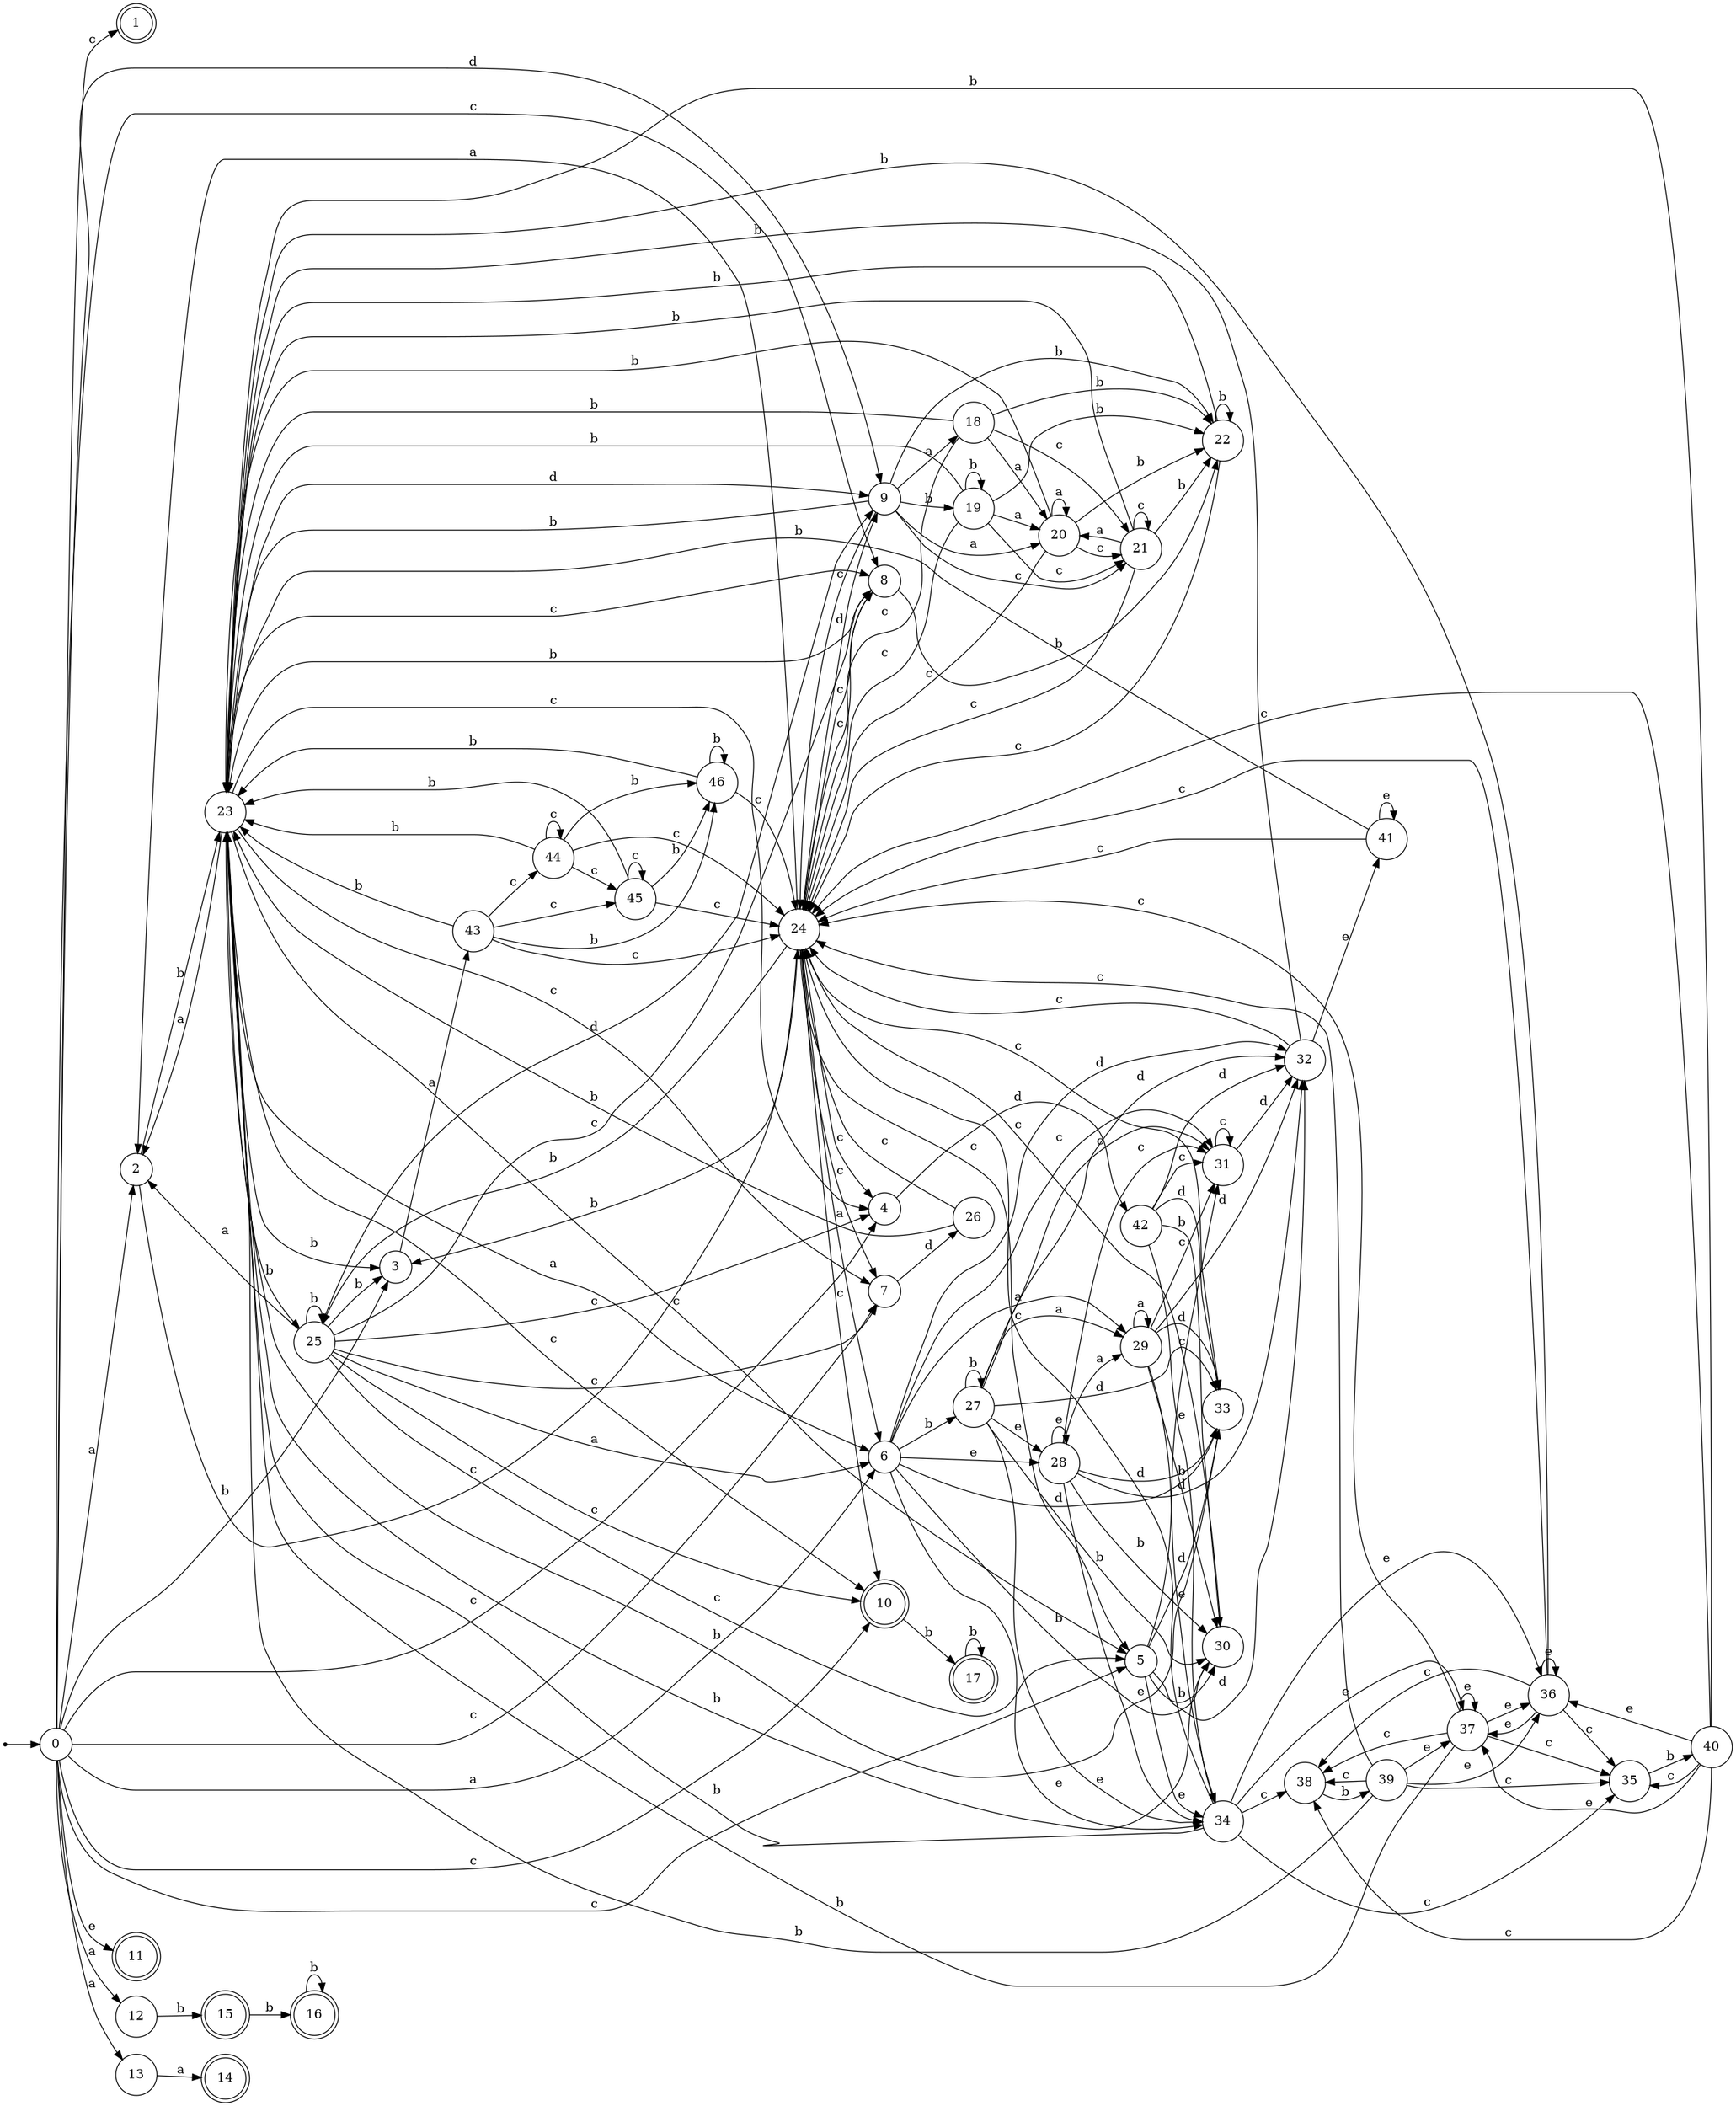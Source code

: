 digraph finite_state_machine {
rankdir=LR;
size="20,20";
node [shape = point]; "dummy0"
node [shape = circle]; "0";
"dummy0" -> "0";
node [shape = doublecircle]; "1";node [shape = circle]; "2";
node [shape = circle]; "3";
node [shape = circle]; "4";
node [shape = circle]; "5";
node [shape = circle]; "6";
node [shape = circle]; "7";
node [shape = circle]; "8";
node [shape = circle]; "9";
node [shape = doublecircle]; "10";node [shape = doublecircle]; "11";node [shape = circle]; "12";
node [shape = circle]; "13";
node [shape = doublecircle]; "14";node [shape = doublecircle]; "15";node [shape = doublecircle]; "16";node [shape = doublecircle]; "17";node [shape = circle]; "18";
node [shape = circle]; "19";
node [shape = circle]; "20";
node [shape = circle]; "21";
node [shape = circle]; "22";
node [shape = circle]; "23";
node [shape = circle]; "24";
node [shape = circle]; "25";
node [shape = circle]; "26";
node [shape = circle]; "27";
node [shape = circle]; "28";
node [shape = circle]; "29";
node [shape = circle]; "30";
node [shape = circle]; "31";
node [shape = circle]; "32";
node [shape = circle]; "33";
node [shape = circle]; "34";
node [shape = circle]; "35";
node [shape = circle]; "36";
node [shape = circle]; "37";
node [shape = circle]; "38";
node [shape = circle]; "39";
node [shape = circle]; "40";
node [shape = circle]; "41";
node [shape = circle]; "42";
node [shape = circle]; "43";
node [shape = circle]; "44";
node [shape = circle]; "45";
node [shape = circle]; "46";
"0" -> "1" [label = "c"];
 "0" -> "4" [label = "c"];
 "0" -> "5" [label = "c"];
 "0" -> "7" [label = "c"];
 "0" -> "8" [label = "c"];
 "0" -> "10" [label = "c"];
 "0" -> "2" [label = "a"];
 "0" -> "12" [label = "a"];
 "0" -> "13" [label = "a"];
 "0" -> "6" [label = "a"];
 "0" -> "3" [label = "b"];
 "0" -> "9" [label = "d"];
 "0" -> "11" [label = "e"];
 "13" -> "14" [label = "a"];
 "12" -> "15" [label = "b"];
 "15" -> "16" [label = "b"];
 "16" -> "16" [label = "b"];
 "10" -> "17" [label = "b"];
 "17" -> "17" [label = "b"];
 "9" -> "18" [label = "a"];
 "9" -> "20" [label = "a"];
 "9" -> "19" [label = "b"];
 "9" -> "22" [label = "b"];
 "9" -> "23" [label = "b"];
 "9" -> "24" [label = "c"];
 "9" -> "21" [label = "c"];
 "24" -> "2" [label = "a"];
 "24" -> "6" [label = "a"];
 "24" -> "25" [label = "b"];
 "24" -> "3" [label = "b"];
 "24" -> "4" [label = "c"];
 "24" -> "5" [label = "c"];
 "24" -> "7" [label = "c"];
 "24" -> "8" [label = "c"];
 "24" -> "10" [label = "c"];
 "24" -> "9" [label = "d"];
 "25" -> "25" [label = "b"];
 "25" -> "3" [label = "b"];
 "25" -> "2" [label = "a"];
 "25" -> "6" [label = "a"];
 "25" -> "4" [label = "c"];
 "25" -> "5" [label = "c"];
 "25" -> "7" [label = "c"];
 "25" -> "8" [label = "c"];
 "25" -> "10" [label = "c"];
 "25" -> "9" [label = "d"];
 "23" -> "2" [label = "a"];
 "23" -> "6" [label = "a"];
 "23" -> "25" [label = "b"];
 "23" -> "3" [label = "b"];
 "23" -> "4" [label = "c"];
 "23" -> "5" [label = "c"];
 "23" -> "7" [label = "c"];
 "23" -> "8" [label = "c"];
 "23" -> "10" [label = "c"];
 "23" -> "9" [label = "d"];
 "22" -> "22" [label = "b"];
 "22" -> "23" [label = "b"];
 "22" -> "24" [label = "c"];
 "21" -> "24" [label = "c"];
 "21" -> "21" [label = "c"];
 "21" -> "20" [label = "a"];
 "21" -> "22" [label = "b"];
 "21" -> "23" [label = "b"];
 "20" -> "20" [label = "a"];
 "20" -> "24" [label = "c"];
 "20" -> "21" [label = "c"];
 "20" -> "22" [label = "b"];
 "20" -> "23" [label = "b"];
 "19" -> "19" [label = "b"];
 "19" -> "22" [label = "b"];
 "19" -> "23" [label = "b"];
 "19" -> "20" [label = "a"];
 "19" -> "24" [label = "c"];
 "19" -> "21" [label = "c"];
 "18" -> "20" [label = "a"];
 "18" -> "24" [label = "c"];
 "18" -> "21" [label = "c"];
 "18" -> "22" [label = "b"];
 "18" -> "23" [label = "b"];
 "8" -> "22" [label = "b"];
 "8" -> "23" [label = "b"];
 "8" -> "24" [label = "c"];
 "7" -> "26" [label = "d"];
 "26" -> "23" [label = "b"];
 "26" -> "24" [label = "c"];
 "6" -> "27" [label = "b"];
 "6" -> "30" [label = "b"];
 "6" -> "34" [label = "e"];
 "6" -> "28" [label = "e"];
 "6" -> "29" [label = "a"];
 "6" -> "31" [label = "c"];
 "6" -> "32" [label = "d"];
 "6" -> "33" [label = "d"];
 "34" -> "24" [label = "c"];
 "34" -> "35" [label = "c"];
 "34" -> "38" [label = "c"];
 "34" -> "36" [label = "e"];
 "34" -> "37" [label = "e"];
 "34" -> "23" [label = "b"];
 "38" -> "39" [label = "b"];
 "39" -> "24" [label = "c"];
 "39" -> "35" [label = "c"];
 "39" -> "38" [label = "c"];
 "39" -> "36" [label = "e"];
 "39" -> "37" [label = "e"];
 "39" -> "23" [label = "b"];
 "37" -> "36" [label = "e"];
 "37" -> "37" [label = "e"];
 "37" -> "24" [label = "c"];
 "37" -> "35" [label = "c"];
 "37" -> "38" [label = "c"];
 "37" -> "23" [label = "b"];
 "36" -> "36" [label = "e"];
 "36" -> "37" [label = "e"];
 "36" -> "24" [label = "c"];
 "36" -> "35" [label = "c"];
 "36" -> "38" [label = "c"];
 "36" -> "23" [label = "b"];
 "35" -> "40" [label = "b"];
 "40" -> "24" [label = "c"];
 "40" -> "35" [label = "c"];
 "40" -> "38" [label = "c"];
 "40" -> "36" [label = "e"];
 "40" -> "37" [label = "e"];
 "40" -> "23" [label = "b"];
 "33" -> "23" [label = "b"];
 "33" -> "24" [label = "c"];
 "32" -> "41" [label = "e"];
 "32" -> "23" [label = "b"];
 "32" -> "24" [label = "c"];
 "41" -> "41" [label = "e"];
 "41" -> "23" [label = "b"];
 "41" -> "24" [label = "c"];
 "31" -> "31" [label = "c"];
 "31" -> "32" [label = "d"];
 "30" -> "23" [label = "b"];
 "30" -> "24" [label = "c"];
 "29" -> "29" [label = "a"];
 "29" -> "30" [label = "b"];
 "29" -> "31" [label = "c"];
 "29" -> "32" [label = "d"];
 "29" -> "33" [label = "d"];
 "29" -> "34" [label = "e"];
 "28" -> "34" [label = "e"];
 "28" -> "28" [label = "e"];
 "28" -> "29" [label = "a"];
 "28" -> "30" [label = "b"];
 "28" -> "31" [label = "c"];
 "28" -> "32" [label = "d"];
 "28" -> "33" [label = "d"];
 "27" -> "27" [label = "b"];
 "27" -> "30" [label = "b"];
 "27" -> "34" [label = "e"];
 "27" -> "28" [label = "e"];
 "27" -> "29" [label = "a"];
 "27" -> "31" [label = "c"];
 "27" -> "32" [label = "d"];
 "27" -> "33" [label = "d"];
 "5" -> "30" [label = "b"];
 "5" -> "31" [label = "c"];
 "5" -> "32" [label = "d"];
 "5" -> "33" [label = "d"];
 "5" -> "34" [label = "e"];
 "4" -> "42" [label = "d"];
 "42" -> "30" [label = "b"];
 "42" -> "31" [label = "c"];
 "42" -> "32" [label = "d"];
 "42" -> "33" [label = "d"];
 "42" -> "34" [label = "e"];
 "3" -> "43" [label = "a"];
 "43" -> "24" [label = "c"];
 "43" -> "44" [label = "c"];
 "43" -> "45" [label = "c"];
 "43" -> "46" [label = "b"];
 "43" -> "23" [label = "b"];
 "46" -> "46" [label = "b"];
 "46" -> "23" [label = "b"];
 "46" -> "24" [label = "c"];
 "45" -> "24" [label = "c"];
 "45" -> "45" [label = "c"];
 "45" -> "46" [label = "b"];
 "45" -> "23" [label = "b"];
 "44" -> "24" [label = "c"];
 "44" -> "44" [label = "c"];
 "44" -> "45" [label = "c"];
 "44" -> "46" [label = "b"];
 "44" -> "23" [label = "b"];
 "2" -> "23" [label = "b"];
 "2" -> "24" [label = "c"];
 }
